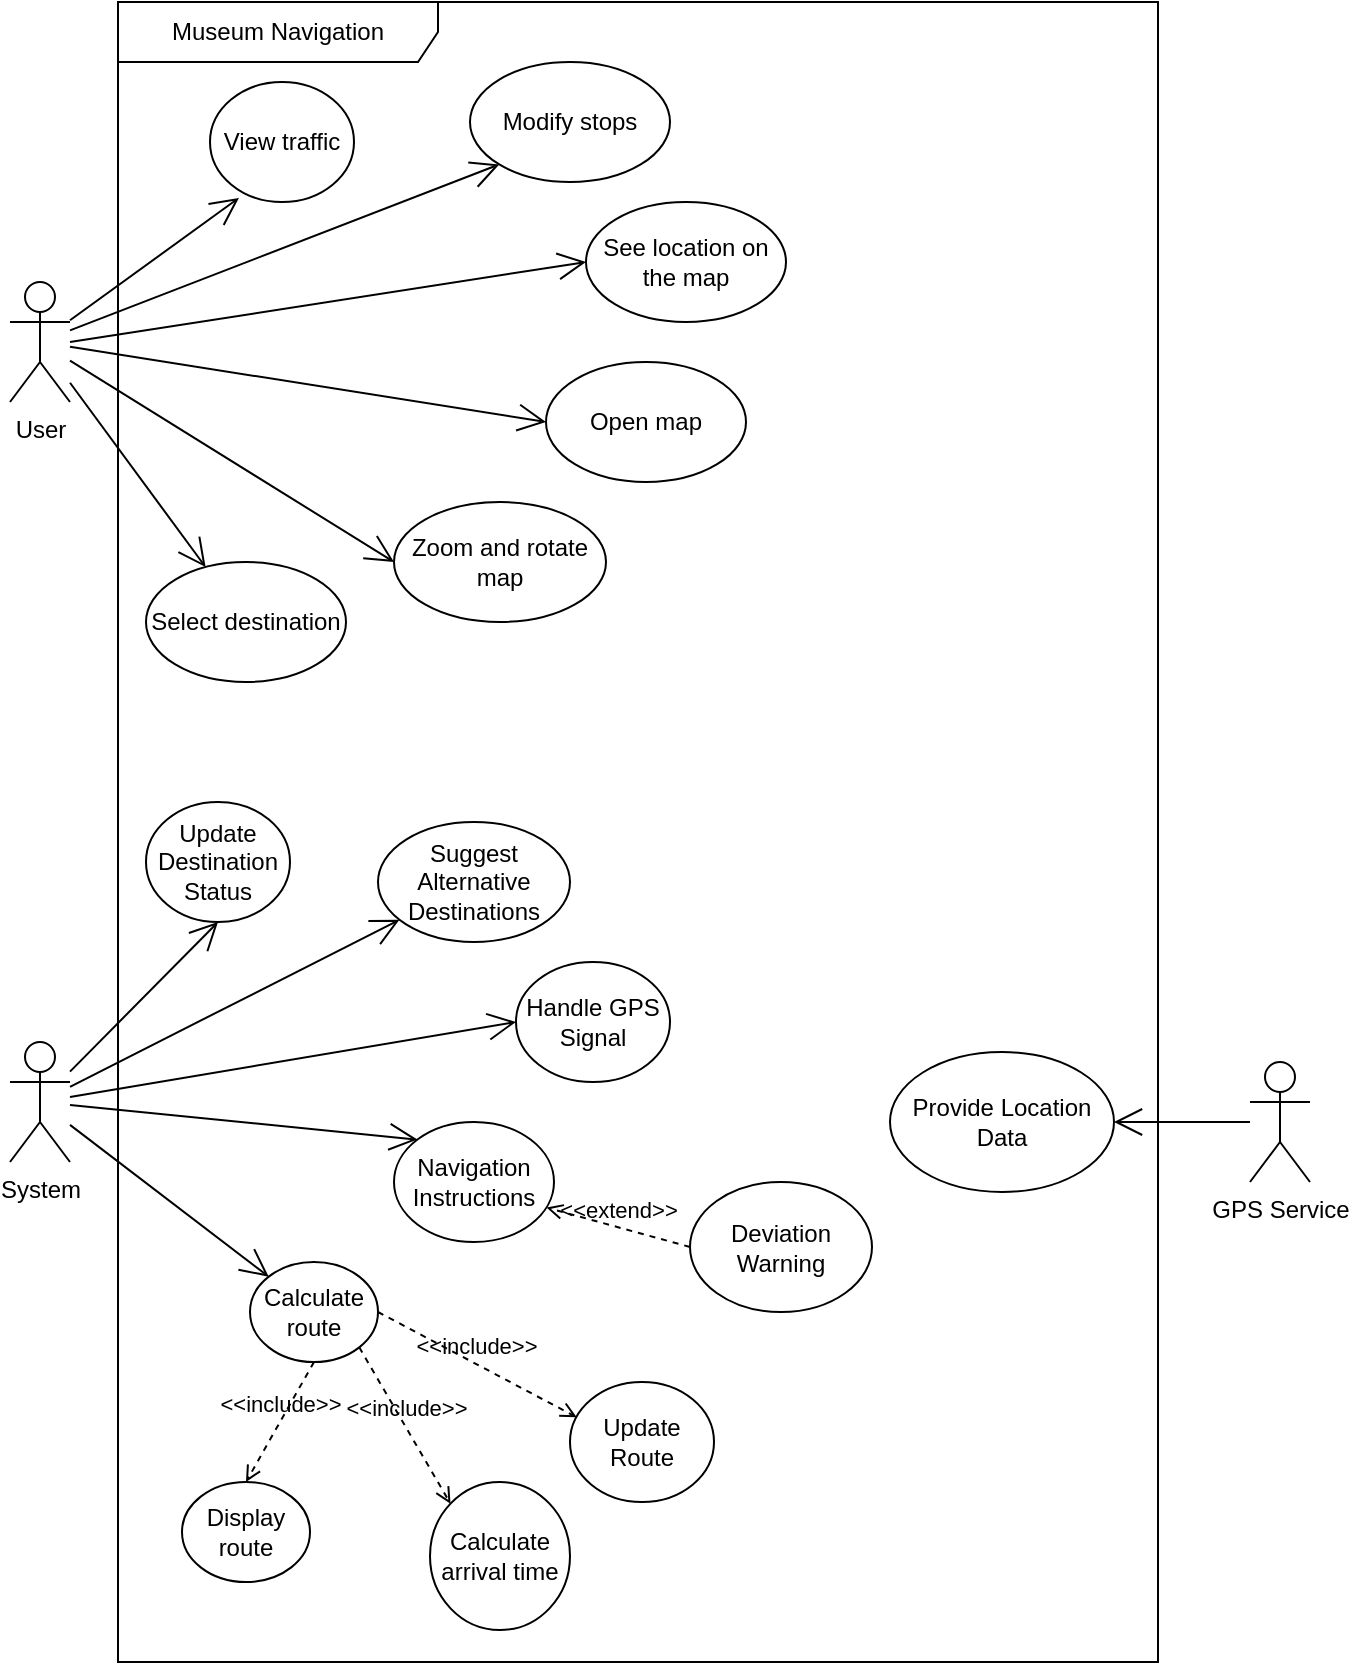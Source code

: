 <mxfile version="26.1.3">
  <diagram name="Page-1" id="qi3lIp9ydv2oDx0npDC7">
    <mxGraphModel dx="989" dy="1701" grid="1" gridSize="10" guides="1" tooltips="1" connect="1" arrows="1" fold="1" page="1" pageScale="1" pageWidth="827" pageHeight="1169" math="0" shadow="0">
      <root>
        <mxCell id="0" />
        <mxCell id="1" parent="0" />
        <mxCell id="xxnfUtCZBif7c-njbAb_-1" value="&lt;div&gt;Museum Navigation&lt;/div&gt;" style="shape=umlFrame;whiteSpace=wrap;html=1;pointerEvents=0;recursiveResize=0;container=1;collapsible=0;width=160;" parent="1" vertex="1">
          <mxGeometry x="154" y="-450" width="520" height="830" as="geometry" />
        </mxCell>
        <mxCell id="xxnfUtCZBif7c-njbAb_-9" value="Open map" style="ellipse;whiteSpace=wrap;html=1;" parent="xxnfUtCZBif7c-njbAb_-1" vertex="1">
          <mxGeometry x="214" y="180" width="100" height="60" as="geometry" />
        </mxCell>
        <mxCell id="xxnfUtCZBif7c-njbAb_-10" value="See location on the map" style="ellipse;whiteSpace=wrap;html=1;" parent="xxnfUtCZBif7c-njbAb_-1" vertex="1">
          <mxGeometry x="234" y="100" width="100" height="60" as="geometry" />
        </mxCell>
        <mxCell id="xxnfUtCZBif7c-njbAb_-13" value="Select destination" style="ellipse;whiteSpace=wrap;html=1;" parent="xxnfUtCZBif7c-njbAb_-1" vertex="1">
          <mxGeometry x="14" y="280" width="100" height="60" as="geometry" />
        </mxCell>
        <mxCell id="xxnfUtCZBif7c-njbAb_-14" value="Modify stops" style="ellipse;whiteSpace=wrap;html=1;" parent="xxnfUtCZBif7c-njbAb_-1" vertex="1">
          <mxGeometry x="176" y="30" width="100" height="60" as="geometry" />
        </mxCell>
        <mxCell id="xxnfUtCZBif7c-njbAb_-17" value="Zoom and rotate map" style="ellipse;whiteSpace=wrap;html=1;" parent="xxnfUtCZBif7c-njbAb_-1" vertex="1">
          <mxGeometry x="138" y="250" width="106" height="60" as="geometry" />
        </mxCell>
        <mxCell id="xxnfUtCZBif7c-njbAb_-22" value="Provide Location Data" style="ellipse;whiteSpace=wrap;html=1;" parent="xxnfUtCZBif7c-njbAb_-1" vertex="1">
          <mxGeometry x="386" y="525" width="112" height="70" as="geometry" />
        </mxCell>
        <mxCell id="xxnfUtCZBif7c-njbAb_-27" value="Calculate arrival time" style="ellipse;whiteSpace=wrap;html=1;direction=south;" parent="xxnfUtCZBif7c-njbAb_-1" vertex="1">
          <mxGeometry x="156" y="740" width="70" height="74" as="geometry" />
        </mxCell>
        <mxCell id="xxnfUtCZBif7c-njbAb_-28" value="Calculate route" style="ellipse;whiteSpace=wrap;html=1;" parent="xxnfUtCZBif7c-njbAb_-1" vertex="1">
          <mxGeometry x="66" y="630" width="64" height="50" as="geometry" />
        </mxCell>
        <mxCell id="xxnfUtCZBif7c-njbAb_-29" value="Handle GPS Signal" style="ellipse;whiteSpace=wrap;html=1;" parent="xxnfUtCZBif7c-njbAb_-1" vertex="1">
          <mxGeometry x="199" y="480" width="77" height="60" as="geometry" />
        </mxCell>
        <mxCell id="xxnfUtCZBif7c-njbAb_-30" value="Navigation Instructions" style="ellipse;whiteSpace=wrap;html=1;" parent="xxnfUtCZBif7c-njbAb_-1" vertex="1">
          <mxGeometry x="138" y="560" width="80" height="60" as="geometry" />
        </mxCell>
        <mxCell id="xxnfUtCZBif7c-njbAb_-34" value="Update Route" style="ellipse;whiteSpace=wrap;html=1;" parent="xxnfUtCZBif7c-njbAb_-1" vertex="1">
          <mxGeometry x="226" y="690" width="72" height="60" as="geometry" />
        </mxCell>
        <mxCell id="xxnfUtCZBif7c-njbAb_-35" value="Update&lt;div&gt;Destination&lt;br&gt;&lt;div&gt;Status&lt;/div&gt;&lt;/div&gt;" style="ellipse;whiteSpace=wrap;html=1;" parent="xxnfUtCZBif7c-njbAb_-1" vertex="1">
          <mxGeometry x="14" y="400" width="72" height="60" as="geometry" />
        </mxCell>
        <mxCell id="xxnfUtCZBif7c-njbAb_-36" value="Suggest Alternative Destinations" style="ellipse;whiteSpace=wrap;html=1;" parent="xxnfUtCZBif7c-njbAb_-1" vertex="1">
          <mxGeometry x="130" y="410" width="96" height="60" as="geometry" />
        </mxCell>
        <mxCell id="xxnfUtCZBif7c-njbAb_-37" value="Deviation&lt;div&gt;Warning&lt;/div&gt;" style="ellipse;whiteSpace=wrap;html=1;" parent="xxnfUtCZBif7c-njbAb_-1" vertex="1">
          <mxGeometry x="286" y="590" width="91" height="65" as="geometry" />
        </mxCell>
        <mxCell id="xxnfUtCZBif7c-njbAb_-51" value="View traffic" style="ellipse;whiteSpace=wrap;html=1;" parent="xxnfUtCZBif7c-njbAb_-1" vertex="1">
          <mxGeometry x="46" y="40" width="72" height="60" as="geometry" />
        </mxCell>
        <mxCell id="cTKHeZEQc6TLYkNhQjcp-1" value="Display&lt;div&gt;route&lt;/div&gt;" style="ellipse;whiteSpace=wrap;html=1;" parent="xxnfUtCZBif7c-njbAb_-1" vertex="1">
          <mxGeometry x="32" y="740" width="64" height="50" as="geometry" />
        </mxCell>
        <mxCell id="4e0-sk53u4cvEUuogda4-1" value="&amp;lt;&amp;lt;include&amp;gt;&amp;gt;" style="html=1;verticalAlign=bottom;labelBackgroundColor=none;endArrow=open;endFill=0;dashed=1;rounded=0;entryX=0.047;entryY=0.294;entryDx=0;entryDy=0;entryPerimeter=0;exitX=1;exitY=0.5;exitDx=0;exitDy=0;" edge="1" parent="xxnfUtCZBif7c-njbAb_-1" source="xxnfUtCZBif7c-njbAb_-28" target="xxnfUtCZBif7c-njbAb_-34">
          <mxGeometry width="160" relative="1" as="geometry">
            <mxPoint x="96" y="590" as="sourcePoint" />
            <mxPoint x="256" y="590" as="targetPoint" />
          </mxGeometry>
        </mxCell>
        <mxCell id="4e0-sk53u4cvEUuogda4-20" value="&amp;lt;&amp;lt;include&amp;gt;&amp;gt;" style="html=1;verticalAlign=bottom;labelBackgroundColor=none;endArrow=open;endFill=0;dashed=1;rounded=0;entryX=0;entryY=1;entryDx=0;entryDy=0;exitX=1;exitY=1;exitDx=0;exitDy=0;" edge="1" parent="xxnfUtCZBif7c-njbAb_-1" source="xxnfUtCZBif7c-njbAb_-28" target="xxnfUtCZBif7c-njbAb_-27">
          <mxGeometry width="160" relative="1" as="geometry">
            <mxPoint x="84" y="670" as="sourcePoint" />
            <mxPoint x="183" y="723" as="targetPoint" />
          </mxGeometry>
        </mxCell>
        <mxCell id="4e0-sk53u4cvEUuogda4-21" value="&amp;lt;&amp;lt;include&amp;gt;&amp;gt;" style="html=1;verticalAlign=bottom;labelBackgroundColor=none;endArrow=open;endFill=0;dashed=1;rounded=0;entryX=0.5;entryY=0;entryDx=0;entryDy=0;exitX=0.5;exitY=1;exitDx=0;exitDy=0;" edge="1" parent="xxnfUtCZBif7c-njbAb_-1" source="xxnfUtCZBif7c-njbAb_-28" target="cTKHeZEQc6TLYkNhQjcp-1">
          <mxGeometry width="160" relative="1" as="geometry">
            <mxPoint x="150" y="675" as="sourcePoint" />
            <mxPoint x="249" y="728" as="targetPoint" />
          </mxGeometry>
        </mxCell>
        <mxCell id="4e0-sk53u4cvEUuogda4-22" value="&amp;lt;&amp;lt;extend&amp;gt;&amp;gt;" style="html=1;verticalAlign=bottom;labelBackgroundColor=none;endArrow=open;endFill=0;dashed=1;rounded=0;entryX=0.953;entryY=0.713;entryDx=0;entryDy=0;entryPerimeter=0;exitX=0;exitY=0.5;exitDx=0;exitDy=0;" edge="1" parent="xxnfUtCZBif7c-njbAb_-1" source="xxnfUtCZBif7c-njbAb_-37" target="xxnfUtCZBif7c-njbAb_-30">
          <mxGeometry width="160" relative="1" as="geometry">
            <mxPoint x="96" y="560" as="sourcePoint" />
            <mxPoint x="256" y="560" as="targetPoint" />
          </mxGeometry>
        </mxCell>
        <mxCell id="xxnfUtCZBif7c-njbAb_-2" value="User" style="shape=umlActor;verticalLabelPosition=bottom;verticalAlign=top;html=1;" parent="1" vertex="1">
          <mxGeometry x="100" y="-310" width="30" height="60" as="geometry" />
        </mxCell>
        <mxCell id="xxnfUtCZBif7c-njbAb_-3" value="System" style="shape=umlActor;verticalLabelPosition=bottom;verticalAlign=top;html=1;" parent="1" vertex="1">
          <mxGeometry x="100" y="70" width="30" height="60" as="geometry" />
        </mxCell>
        <mxCell id="xxnfUtCZBif7c-njbAb_-21" value="GPS Service" style="shape=umlActor;verticalLabelPosition=bottom;verticalAlign=top;html=1;" parent="1" vertex="1">
          <mxGeometry x="720" y="80" width="30" height="60" as="geometry" />
        </mxCell>
        <mxCell id="xxnfUtCZBif7c-njbAb_-26" value="" style="endArrow=open;endFill=1;endSize=12;html=1;rounded=0;entryX=1;entryY=0.5;entryDx=0;entryDy=0;" parent="1" source="xxnfUtCZBif7c-njbAb_-21" target="xxnfUtCZBif7c-njbAb_-22" edge="1">
          <mxGeometry width="160" relative="1" as="geometry">
            <mxPoint x="420" y="140" as="sourcePoint" />
            <mxPoint x="580" y="140" as="targetPoint" />
          </mxGeometry>
        </mxCell>
        <mxCell id="Hbn11iiGn2dGavcuRzI4-10" value="" style="endArrow=open;endFill=1;endSize=12;html=1;rounded=0;" parent="1" source="xxnfUtCZBif7c-njbAb_-2" target="xxnfUtCZBif7c-njbAb_-13" edge="1">
          <mxGeometry width="160" relative="1" as="geometry">
            <mxPoint x="122" y="-290.5" as="sourcePoint" />
            <mxPoint x="282" y="-290.5" as="targetPoint" />
          </mxGeometry>
        </mxCell>
        <mxCell id="Hbn11iiGn2dGavcuRzI4-11" value="" style="endArrow=open;endFill=1;endSize=12;html=1;rounded=0;entryX=0;entryY=1;entryDx=0;entryDy=0;" parent="1" source="xxnfUtCZBif7c-njbAb_-2" target="xxnfUtCZBif7c-njbAb_-14" edge="1">
          <mxGeometry width="160" relative="1" as="geometry">
            <mxPoint x="140" y="-283" as="sourcePoint" />
            <mxPoint x="217" y="-349" as="targetPoint" />
          </mxGeometry>
        </mxCell>
        <mxCell id="Hbn11iiGn2dGavcuRzI4-12" value="" style="endArrow=open;endFill=1;endSize=12;html=1;rounded=0;entryX=0;entryY=0.5;entryDx=0;entryDy=0;" parent="1" source="xxnfUtCZBif7c-njbAb_-2" target="xxnfUtCZBif7c-njbAb_-9" edge="1">
          <mxGeometry width="160" relative="1" as="geometry">
            <mxPoint x="150" y="-273" as="sourcePoint" />
            <mxPoint x="227" y="-339" as="targetPoint" />
          </mxGeometry>
        </mxCell>
        <mxCell id="Hbn11iiGn2dGavcuRzI4-13" value="" style="endArrow=open;endFill=1;endSize=12;html=1;rounded=0;entryX=0.201;entryY=0.966;entryDx=0;entryDy=0;entryPerimeter=0;" parent="1" source="xxnfUtCZBif7c-njbAb_-2" target="xxnfUtCZBif7c-njbAb_-51" edge="1">
          <mxGeometry width="160" relative="1" as="geometry">
            <mxPoint x="160" y="-263" as="sourcePoint" />
            <mxPoint x="237" y="-329" as="targetPoint" />
          </mxGeometry>
        </mxCell>
        <mxCell id="Hbn11iiGn2dGavcuRzI4-14" value="" style="endArrow=open;endFill=1;endSize=12;html=1;rounded=0;entryX=0;entryY=0.5;entryDx=0;entryDy=0;" parent="1" source="xxnfUtCZBif7c-njbAb_-2" target="xxnfUtCZBif7c-njbAb_-17" edge="1">
          <mxGeometry width="160" relative="1" as="geometry">
            <mxPoint x="170" y="-253" as="sourcePoint" />
            <mxPoint x="247" y="-319" as="targetPoint" />
          </mxGeometry>
        </mxCell>
        <mxCell id="Hbn11iiGn2dGavcuRzI4-20" value="" style="endArrow=open;endFill=1;endSize=12;html=1;rounded=0;entryX=0;entryY=0.5;entryDx=0;entryDy=0;" parent="1" target="xxnfUtCZBif7c-njbAb_-10" edge="1">
          <mxGeometry width="160" relative="1" as="geometry">
            <mxPoint x="130" y="-280" as="sourcePoint" />
            <mxPoint x="307" y="-259" as="targetPoint" />
          </mxGeometry>
        </mxCell>
        <mxCell id="Hbn11iiGn2dGavcuRzI4-22" value="" style="endArrow=open;endFill=1;endSize=12;html=1;rounded=0;entryX=0.5;entryY=1;entryDx=0;entryDy=0;" parent="1" source="xxnfUtCZBif7c-njbAb_-3" target="xxnfUtCZBif7c-njbAb_-35" edge="1">
          <mxGeometry width="160" relative="1" as="geometry">
            <mxPoint x="154" y="-10" as="sourcePoint" />
            <mxPoint x="320" y="219" as="targetPoint" />
          </mxGeometry>
        </mxCell>
        <mxCell id="Hbn11iiGn2dGavcuRzI4-25" value="" style="endArrow=open;endFill=1;endSize=12;html=1;rounded=0;" parent="1" source="xxnfUtCZBif7c-njbAb_-3" target="xxnfUtCZBif7c-njbAb_-36" edge="1">
          <mxGeometry width="160" relative="1" as="geometry">
            <mxPoint x="340" y="50" as="sourcePoint" />
            <mxPoint x="500" y="50" as="targetPoint" />
          </mxGeometry>
        </mxCell>
        <mxCell id="Hbn11iiGn2dGavcuRzI4-26" value="" style="endArrow=open;endFill=1;endSize=12;html=1;rounded=0;entryX=0;entryY=0.5;entryDx=0;entryDy=0;" parent="1" source="xxnfUtCZBif7c-njbAb_-3" target="xxnfUtCZBif7c-njbAb_-29" edge="1">
          <mxGeometry width="160" relative="1" as="geometry">
            <mxPoint x="350" y="60" as="sourcePoint" />
            <mxPoint x="360" y="110" as="targetPoint" />
          </mxGeometry>
        </mxCell>
        <mxCell id="Hbn11iiGn2dGavcuRzI4-27" value="" style="endArrow=open;endFill=1;endSize=12;html=1;rounded=0;entryX=0;entryY=0;entryDx=0;entryDy=0;" parent="1" source="xxnfUtCZBif7c-njbAb_-3" target="xxnfUtCZBif7c-njbAb_-30" edge="1">
          <mxGeometry width="160" relative="1" as="geometry">
            <mxPoint x="360" y="70" as="sourcePoint" />
            <mxPoint x="520" y="70" as="targetPoint" />
          </mxGeometry>
        </mxCell>
        <mxCell id="Hbn11iiGn2dGavcuRzI4-30" value="" style="endArrow=open;endFill=1;endSize=12;html=1;rounded=0;entryX=0;entryY=0;entryDx=0;entryDy=0;" parent="1" source="xxnfUtCZBif7c-njbAb_-3" target="xxnfUtCZBif7c-njbAb_-28" edge="1">
          <mxGeometry width="160" relative="1" as="geometry">
            <mxPoint x="390" y="100" as="sourcePoint" />
            <mxPoint x="550" y="100" as="targetPoint" />
          </mxGeometry>
        </mxCell>
      </root>
    </mxGraphModel>
  </diagram>
</mxfile>
